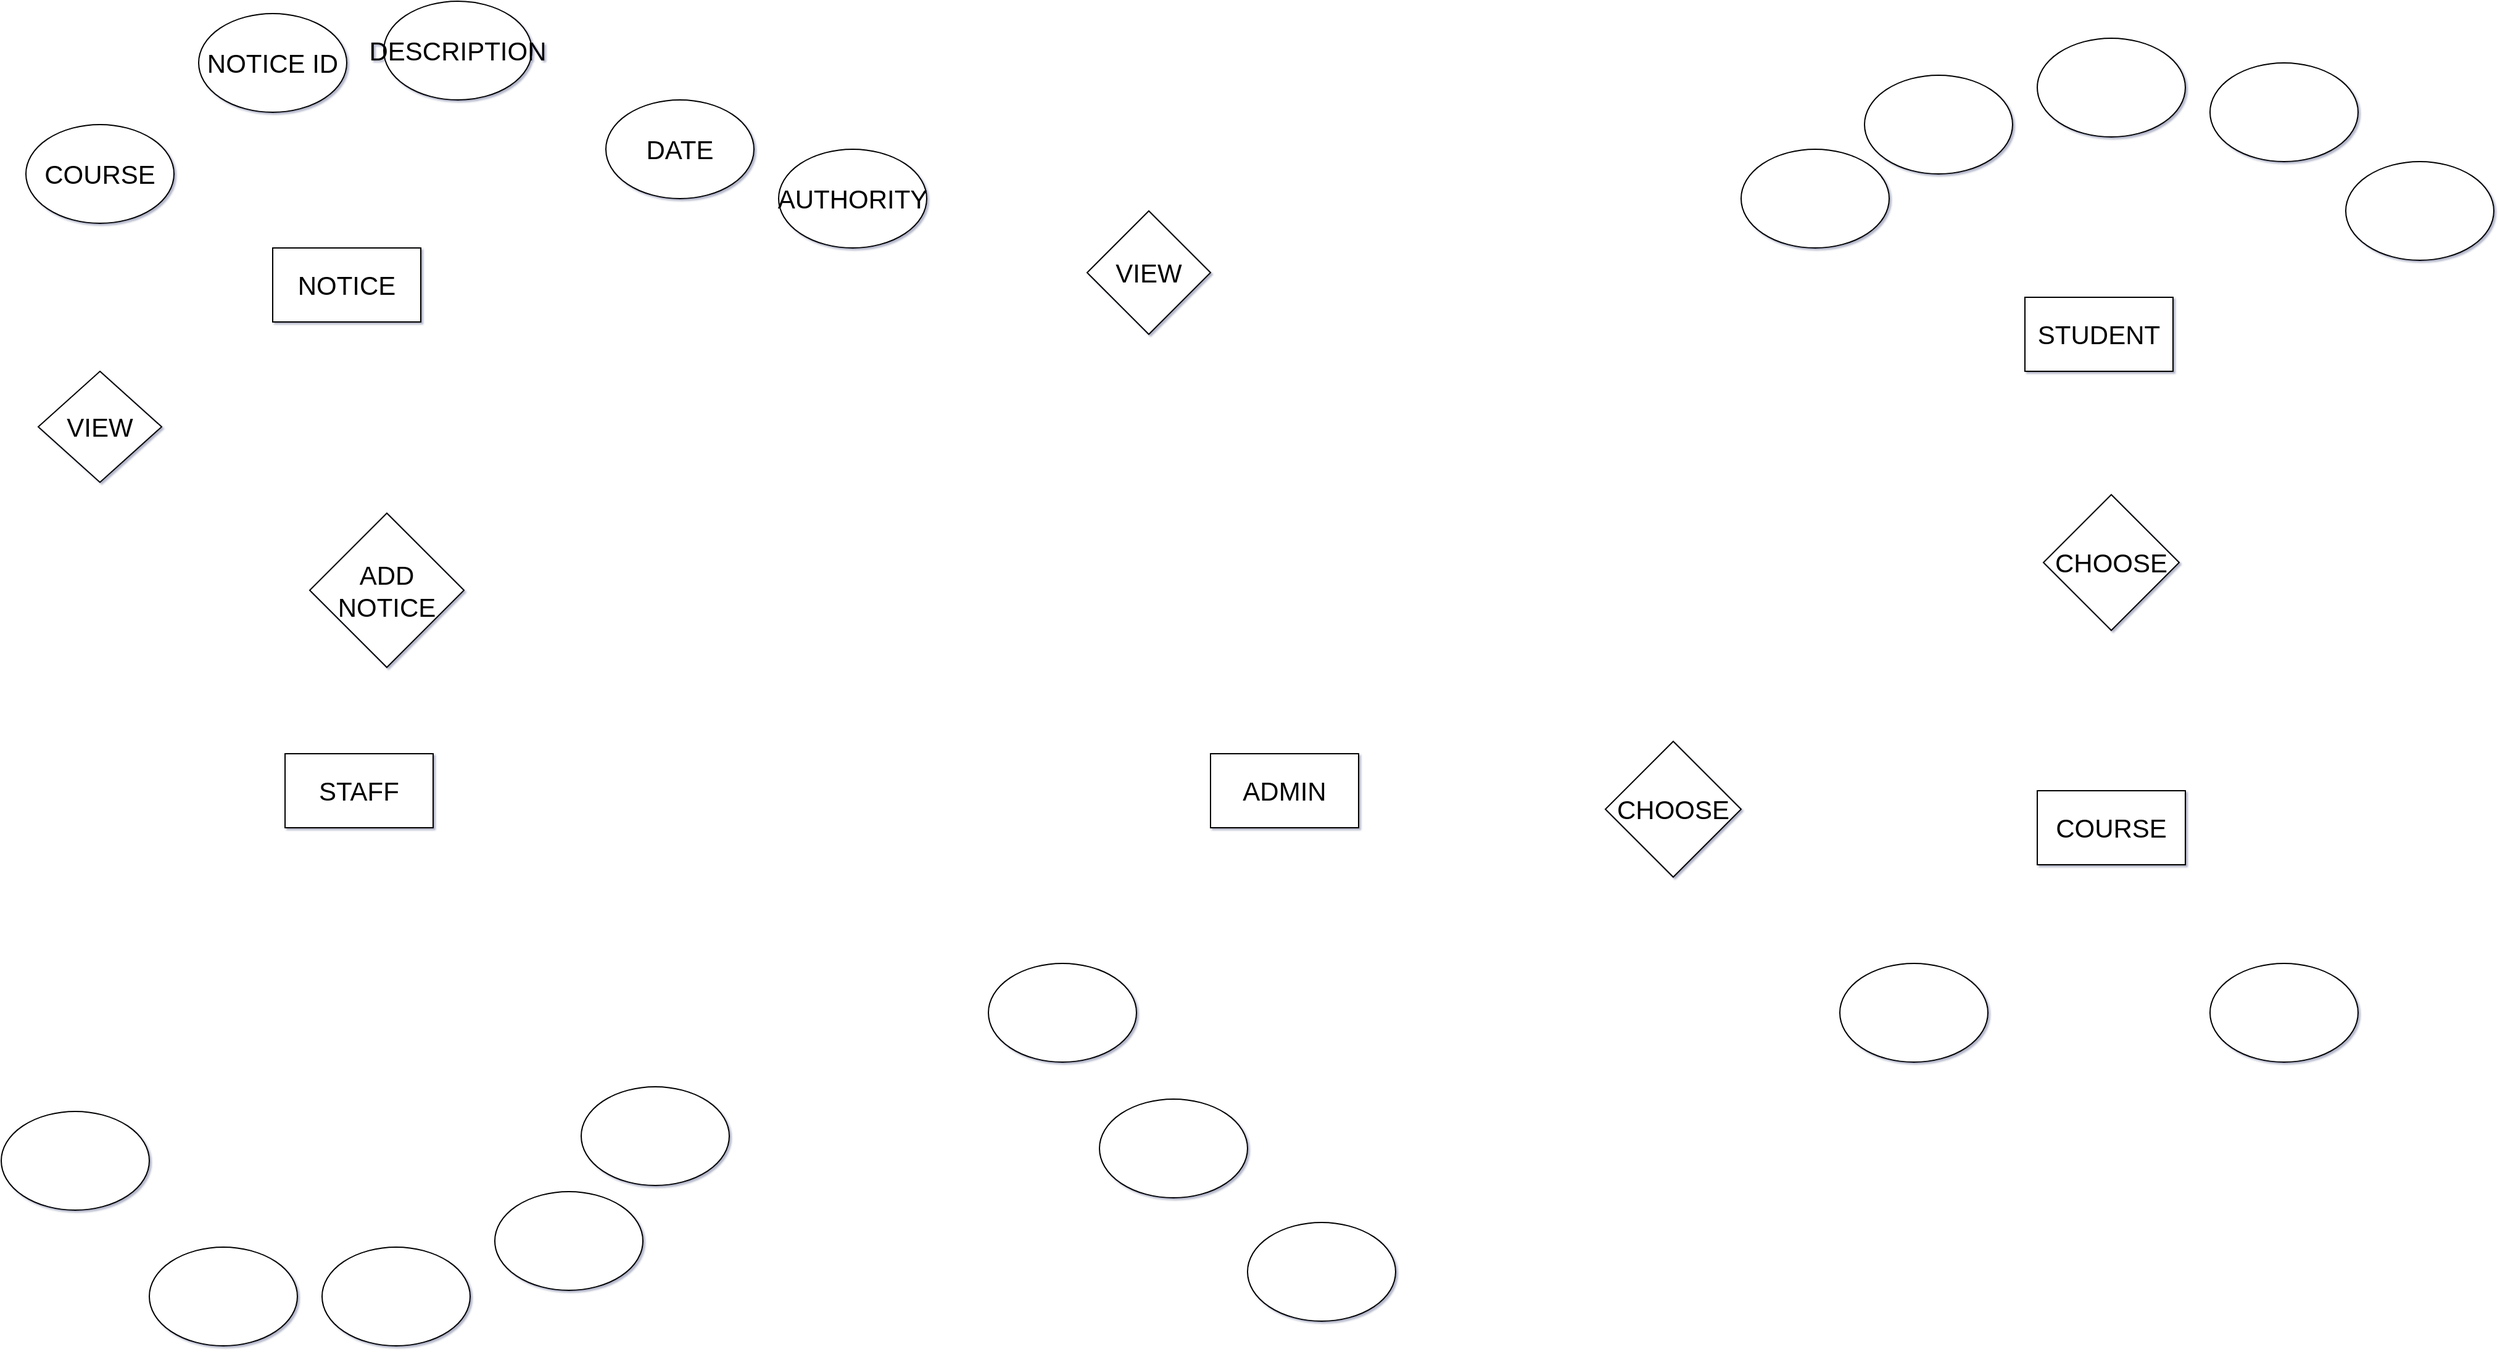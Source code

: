 <mxfile version="12.4.3" type="github" pages="1"><diagram name="Page-1" id="ad52d381-51e7-2e0d-a935-2d0ddd2fd229"><mxGraphModel dx="1052" dy="958" grid="1" gridSize="10" guides="1" tooltips="1" connect="1" arrows="1" fold="1" page="1" pageScale="1" pageWidth="1200" pageHeight="1920" background="#ffffff" math="0" shadow="1"><root><mxCell id="0"/><mxCell id="1" parent="0"/><mxCell id="hPWQNtxXw9UQqPQazl0w-1" value="NOTICE" style="rounded=0;whiteSpace=wrap;html=1;fontStyle=0;fontSize=21;" vertex="1" parent="1"><mxGeometry x="250" y="280" width="120" height="60" as="geometry"/></mxCell><mxCell id="hPWQNtxXw9UQqPQazl0w-2" value="STUDENT" style="rounded=0;whiteSpace=wrap;html=1;fontSize=21;" vertex="1" parent="1"><mxGeometry x="1670" y="320" width="120" height="60" as="geometry"/></mxCell><mxCell id="hPWQNtxXw9UQqPQazl0w-3" value="ADMIN" style="rounded=0;whiteSpace=wrap;html=1;fontSize=21;" vertex="1" parent="1"><mxGeometry x="1010" y="690" width="120" height="60" as="geometry"/></mxCell><mxCell id="hPWQNtxXw9UQqPQazl0w-4" value="COURSE" style="rounded=0;whiteSpace=wrap;html=1;fontSize=21;" vertex="1" parent="1"><mxGeometry x="1680" y="720" width="120" height="60" as="geometry"/></mxCell><mxCell id="hPWQNtxXw9UQqPQazl0w-5" value="STAFF" style="rounded=0;whiteSpace=wrap;html=1;fontSize=21;" vertex="1" parent="1"><mxGeometry x="260" y="690" width="120" height="60" as="geometry"/></mxCell><mxCell id="hPWQNtxXw9UQqPQazl0w-6" value="COURSE" style="ellipse;whiteSpace=wrap;html=1;fontSize=21;" vertex="1" parent="1"><mxGeometry x="50" y="180" width="120" height="80" as="geometry"/></mxCell><mxCell id="hPWQNtxXw9UQqPQazl0w-7" value="NOTICE ID" style="ellipse;whiteSpace=wrap;html=1;fontSize=21;" vertex="1" parent="1"><mxGeometry x="190" y="90" width="120" height="80" as="geometry"/></mxCell><mxCell id="hPWQNtxXw9UQqPQazl0w-8" value="DESCRIPTION" style="ellipse;whiteSpace=wrap;html=1;fontSize=21;" vertex="1" parent="1"><mxGeometry x="340" y="80" width="120" height="80" as="geometry"/></mxCell><mxCell id="hPWQNtxXw9UQqPQazl0w-9" value="DATE" style="ellipse;whiteSpace=wrap;html=1;fontSize=21;" vertex="1" parent="1"><mxGeometry x="520" y="160" width="120" height="80" as="geometry"/></mxCell><mxCell id="hPWQNtxXw9UQqPQazl0w-10" value="VIEW" style="rhombus;whiteSpace=wrap;html=1;fontSize=21;" vertex="1" parent="1"><mxGeometry x="60" y="380" width="100" height="90" as="geometry"/></mxCell><mxCell id="hPWQNtxXw9UQqPQazl0w-11" value="CHOOSE" style="rhombus;whiteSpace=wrap;html=1;fontSize=21;" vertex="1" parent="1"><mxGeometry x="1685" y="480" width="110" height="110" as="geometry"/></mxCell><mxCell id="hPWQNtxXw9UQqPQazl0w-12" value="VIEW" style="rhombus;whiteSpace=wrap;html=1;fontSize=21;" vertex="1" parent="1"><mxGeometry x="910" y="250" width="100" height="100" as="geometry"/></mxCell><mxCell id="hPWQNtxXw9UQqPQazl0w-13" value="" style="ellipse;whiteSpace=wrap;html=1;fontSize=21;" vertex="1" parent="1"><mxGeometry x="1440" y="200" width="120" height="80" as="geometry"/></mxCell><mxCell id="hPWQNtxXw9UQqPQazl0w-14" value="" style="ellipse;whiteSpace=wrap;html=1;fontSize=21;" vertex="1" parent="1"><mxGeometry x="1540" y="140" width="120" height="80" as="geometry"/></mxCell><mxCell id="hPWQNtxXw9UQqPQazl0w-15" value="" style="ellipse;whiteSpace=wrap;html=1;fontSize=21;" vertex="1" parent="1"><mxGeometry x="1680" y="110" width="120" height="80" as="geometry"/></mxCell><mxCell id="hPWQNtxXw9UQqPQazl0w-16" value="" style="ellipse;whiteSpace=wrap;html=1;fontSize=21;" vertex="1" parent="1"><mxGeometry x="1930" y="210" width="120" height="80" as="geometry"/></mxCell><mxCell id="hPWQNtxXw9UQqPQazl0w-19" value="" style="ellipse;whiteSpace=wrap;html=1;fontSize=21;" vertex="1" parent="1"><mxGeometry x="1820" y="130" width="120" height="80" as="geometry"/></mxCell><mxCell id="hPWQNtxXw9UQqPQazl0w-20" value="" style="ellipse;whiteSpace=wrap;html=1;fontSize=21;" vertex="1" parent="1"><mxGeometry x="1520" y="860" width="120" height="80" as="geometry"/></mxCell><mxCell id="hPWQNtxXw9UQqPQazl0w-21" value="" style="ellipse;whiteSpace=wrap;html=1;fontSize=21;" vertex="1" parent="1"><mxGeometry x="1820" y="860" width="120" height="80" as="geometry"/></mxCell><mxCell id="hPWQNtxXw9UQqPQazl0w-22" value="CHOOSE" style="rhombus;whiteSpace=wrap;html=1;fontSize=21;" vertex="1" parent="1"><mxGeometry x="1330" y="680" width="110" height="110" as="geometry"/></mxCell><mxCell id="hPWQNtxXw9UQqPQazl0w-23" value="" style="ellipse;whiteSpace=wrap;html=1;fontSize=21;" vertex="1" parent="1"><mxGeometry x="920" y="970" width="120" height="80" as="geometry"/></mxCell><mxCell id="hPWQNtxXw9UQqPQazl0w-24" value="" style="ellipse;whiteSpace=wrap;html=1;fontSize=21;" vertex="1" parent="1"><mxGeometry x="830" y="860" width="120" height="80" as="geometry"/></mxCell><mxCell id="hPWQNtxXw9UQqPQazl0w-25" value="" style="ellipse;whiteSpace=wrap;html=1;fontSize=21;" vertex="1" parent="1"><mxGeometry x="1040" y="1070" width="120" height="80" as="geometry"/></mxCell><mxCell id="hPWQNtxXw9UQqPQazl0w-29" value="" style="ellipse;whiteSpace=wrap;html=1;fontSize=21;" vertex="1" parent="1"><mxGeometry x="150" y="1090" width="120" height="80" as="geometry"/></mxCell><mxCell id="hPWQNtxXw9UQqPQazl0w-30" value="" style="ellipse;whiteSpace=wrap;html=1;fontSize=21;" vertex="1" parent="1"><mxGeometry x="30" y="980" width="120" height="80" as="geometry"/></mxCell><mxCell id="hPWQNtxXw9UQqPQazl0w-31" value="" style="ellipse;whiteSpace=wrap;html=1;fontSize=21;" vertex="1" parent="1"><mxGeometry x="290" y="1090" width="120" height="80" as="geometry"/></mxCell><mxCell id="hPWQNtxXw9UQqPQazl0w-32" value="" style="ellipse;whiteSpace=wrap;html=1;fontSize=21;" vertex="1" parent="1"><mxGeometry x="430" y="1045" width="120" height="80" as="geometry"/></mxCell><mxCell id="hPWQNtxXw9UQqPQazl0w-34" value="" style="ellipse;whiteSpace=wrap;html=1;fontSize=21;" vertex="1" parent="1"><mxGeometry x="500" y="960" width="120" height="80" as="geometry"/></mxCell><mxCell id="hPWQNtxXw9UQqPQazl0w-37" value="&lt;div&gt;ADD&lt;/div&gt;&lt;div&gt;NOTICE&lt;br&gt;&lt;/div&gt;" style="rhombus;whiteSpace=wrap;html=1;fontSize=21;" vertex="1" parent="1"><mxGeometry x="280" y="495" width="125" height="125" as="geometry"/></mxCell><mxCell id="hPWQNtxXw9UQqPQazl0w-38" value="AUTHORITY" style="ellipse;whiteSpace=wrap;html=1;fontSize=21;" vertex="1" parent="1"><mxGeometry x="660" y="200" width="120" height="80" as="geometry"/></mxCell></root></mxGraphModel></diagram></mxfile>